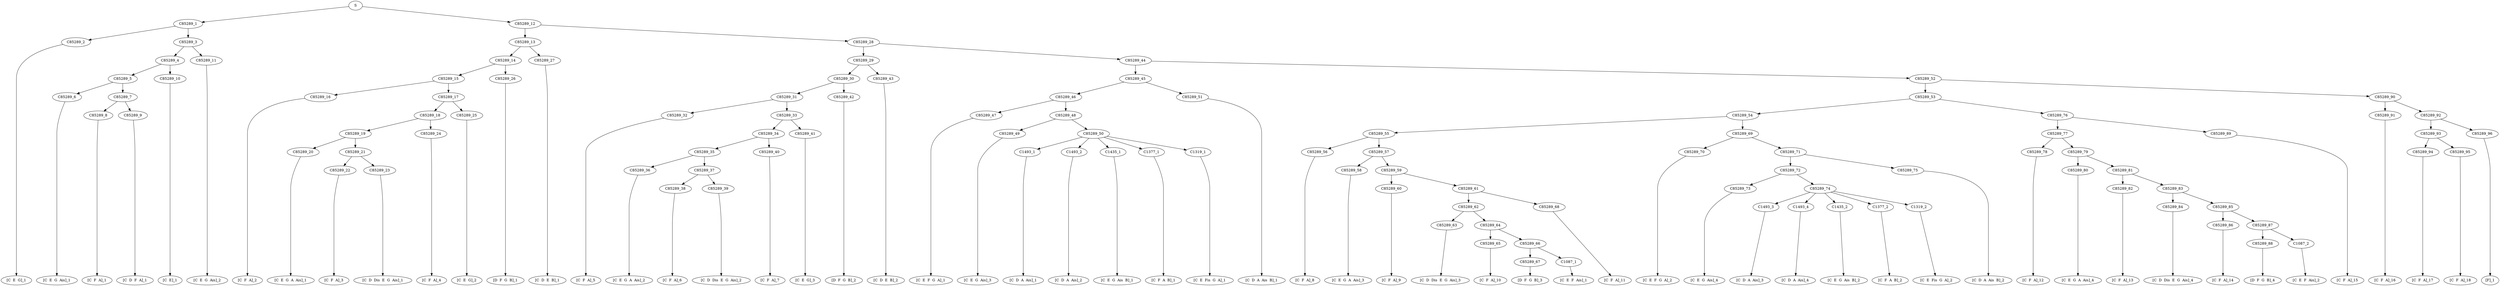 digraph sample{
"S" -> "C85289_1";
"C85289_1" -> "C85289_2";
"C85289_2" -> "[C  E  G]_1";
"C85289_1" -> "C85289_3";
"C85289_3" -> "C85289_4";
"C85289_4" -> "C85289_5";
"C85289_5" -> "C85289_6";
"C85289_6" -> "[C  E  G  Ais]_1";
"C85289_5" -> "C85289_7";
"C85289_7" -> "C85289_8";
"C85289_8" -> "[C  F  A]_1";
"C85289_7" -> "C85289_9";
"C85289_9" -> "[C  D  F  A]_1";
"C85289_4" -> "C85289_10";
"C85289_10" -> "[C  E]_1";
"C85289_3" -> "C85289_11";
"C85289_11" -> "[C  E  G  Ais]_2";
"S" -> "C85289_12";
"C85289_12" -> "C85289_13";
"C85289_13" -> "C85289_14";
"C85289_14" -> "C85289_15";
"C85289_15" -> "C85289_16";
"C85289_16" -> "[C  F  A]_2";
"C85289_15" -> "C85289_17";
"C85289_17" -> "C85289_18";
"C85289_18" -> "C85289_19";
"C85289_19" -> "C85289_20";
"C85289_20" -> "[C  E  G  A  Ais]_1";
"C85289_19" -> "C85289_21";
"C85289_21" -> "C85289_22";
"C85289_22" -> "[C  F  A]_3";
"C85289_21" -> "C85289_23";
"C85289_23" -> "[C  D  Dis  E  G  Ais]_1";
"C85289_18" -> "C85289_24";
"C85289_24" -> "[C  F  A]_4";
"C85289_17" -> "C85289_25";
"C85289_25" -> "[C  E  G]_2";
"C85289_14" -> "C85289_26";
"C85289_26" -> "[D  F  G  B]_1";
"C85289_13" -> "C85289_27";
"C85289_27" -> "[C  D  E  B]_1";
"C85289_12" -> "C85289_28";
"C85289_28" -> "C85289_29";
"C85289_29" -> "C85289_30";
"C85289_30" -> "C85289_31";
"C85289_31" -> "C85289_32";
"C85289_32" -> "[C  F  A]_5";
"C85289_31" -> "C85289_33";
"C85289_33" -> "C85289_34";
"C85289_34" -> "C85289_35";
"C85289_35" -> "C85289_36";
"C85289_36" -> "[C  E  G  A  Ais]_2";
"C85289_35" -> "C85289_37";
"C85289_37" -> "C85289_38";
"C85289_38" -> "[C  F  A]_6";
"C85289_37" -> "C85289_39";
"C85289_39" -> "[C  D  Dis  E  G  Ais]_2";
"C85289_34" -> "C85289_40";
"C85289_40" -> "[C  F  A]_7";
"C85289_33" -> "C85289_41";
"C85289_41" -> "[C  E  G]_3";
"C85289_30" -> "C85289_42";
"C85289_42" -> "[D  F  G  B]_2";
"C85289_29" -> "C85289_43";
"C85289_43" -> "[C  D  E  B]_2";
"C85289_28" -> "C85289_44";
"C85289_44" -> "C85289_45";
"C85289_45" -> "C85289_46";
"C85289_46" -> "C85289_47";
"C85289_47" -> "[C  E  F  G  A]_1";
"C85289_46" -> "C85289_48";
"C85289_48" -> "C85289_49";
"C85289_49" -> "[C  E  G  Ais]_3";
"C85289_48" -> "C85289_50";
"C85289_50" -> "C1493_1";
"C1493_1" -> "[C  D  A  Ais]_1";
"C85289_50" -> "C1493_2";
"C1493_2" -> "[C  D  A  Ais]_2";
"C85289_50" -> "C1435_1";
"C1435_1" -> "[C  E  G  Ais  B]_1";
"C85289_50" -> "C1377_1";
"C1377_1" -> "[C  F  A  B]_1";
"C85289_50" -> "C1319_1";
"C1319_1" -> "[C  E  Fis  G  A]_1";
"C85289_45" -> "C85289_51";
"C85289_51" -> "[C  D  A  Ais  B]_1";
"C85289_44" -> "C85289_52";
"C85289_52" -> "C85289_53";
"C85289_53" -> "C85289_54";
"C85289_54" -> "C85289_55";
"C85289_55" -> "C85289_56";
"C85289_56" -> "[C  F  A]_8";
"C85289_55" -> "C85289_57";
"C85289_57" -> "C85289_58";
"C85289_58" -> "[C  E  G  A  Ais]_3";
"C85289_57" -> "C85289_59";
"C85289_59" -> "C85289_60";
"C85289_60" -> "[C  F  A]_9";
"C85289_59" -> "C85289_61";
"C85289_61" -> "C85289_62";
"C85289_62" -> "C85289_63";
"C85289_63" -> "[C  D  Dis  E  G  Ais]_3";
"C85289_62" -> "C85289_64";
"C85289_64" -> "C85289_65";
"C85289_65" -> "[C  F  A]_10";
"C85289_64" -> "C85289_66";
"C85289_66" -> "C85289_67";
"C85289_67" -> "[D  F  G  B]_3";
"C85289_66" -> "C1087_1";
"C1087_1" -> "[C  E  F  Ais]_1";
"C85289_61" -> "C85289_68";
"C85289_68" -> "[C  F  A]_11";
"C85289_54" -> "C85289_69";
"C85289_69" -> "C85289_70";
"C85289_70" -> "[C  E  F  G  A]_2";
"C85289_69" -> "C85289_71";
"C85289_71" -> "C85289_72";
"C85289_72" -> "C85289_73";
"C85289_73" -> "[C  E  G  Ais]_4";
"C85289_72" -> "C85289_74";
"C85289_74" -> "C1493_3";
"C1493_3" -> "[C  D  A  Ais]_3";
"C85289_74" -> "C1493_4";
"C1493_4" -> "[C  D  A  Ais]_4";
"C85289_74" -> "C1435_2";
"C1435_2" -> "[C  E  G  Ais  B]_2";
"C85289_74" -> "C1377_2";
"C1377_2" -> "[C  F  A  B]_2";
"C85289_74" -> "C1319_2";
"C1319_2" -> "[C  E  Fis  G  A]_2";
"C85289_71" -> "C85289_75";
"C85289_75" -> "[C  D  A  Ais  B]_2";
"C85289_53" -> "C85289_76";
"C85289_76" -> "C85289_77";
"C85289_77" -> "C85289_78";
"C85289_78" -> "[C  F  A]_12";
"C85289_77" -> "C85289_79";
"C85289_79" -> "C85289_80";
"C85289_80" -> "[C  E  G  A  Ais]_4";
"C85289_79" -> "C85289_81";
"C85289_81" -> "C85289_82";
"C85289_82" -> "[C  F  A]_13";
"C85289_81" -> "C85289_83";
"C85289_83" -> "C85289_84";
"C85289_84" -> "[C  D  Dis  E  G  Ais]_4";
"C85289_83" -> "C85289_85";
"C85289_85" -> "C85289_86";
"C85289_86" -> "[C  F  A]_14";
"C85289_85" -> "C85289_87";
"C85289_87" -> "C85289_88";
"C85289_88" -> "[D  F  G  B]_4";
"C85289_87" -> "C1087_2";
"C1087_2" -> "[C  E  F  Ais]_2";
"C85289_76" -> "C85289_89";
"C85289_89" -> "[C  F  A]_15";
"C85289_52" -> "C85289_90";
"C85289_90" -> "C85289_91";
"C85289_91" -> "[C  F  A]_16";
"C85289_90" -> "C85289_92";
"C85289_92" -> "C85289_93";
"C85289_93" -> "C85289_94";
"C85289_94" -> "[C  F  A]_17";
"C85289_93" -> "C85289_95";
"C85289_95" -> "[C  F  A]_18";
"C85289_92" -> "C85289_96";
"C85289_96" -> "[F]_1";

{rank = min; "S";}
{rank = same; "C85289_1"; "C85289_12";}
{rank = same; "C85289_2"; "C85289_3"; "C85289_13"; "C85289_28";}
{rank = same; "C85289_4"; "C85289_11"; "C85289_14"; "C85289_27"; "C85289_29"; "C85289_44";}
{rank = same; "C85289_5"; "C85289_10"; "C85289_15"; "C85289_26"; "C85289_30"; "C85289_43"; "C85289_45"; "C85289_52";}
{rank = same; "C85289_6"; "C85289_7"; "C85289_16"; "C85289_17"; "C85289_31"; "C85289_42"; "C85289_46"; "C85289_51"; "C85289_53"; "C85289_90";}
{rank = same; "C85289_8"; "C85289_9"; "C85289_18"; "C85289_25"; "C85289_32"; "C85289_33"; "C85289_47"; "C85289_48"; "C85289_54"; "C85289_76"; "C85289_91"; "C85289_92";}
{rank = same; "C85289_19"; "C85289_24"; "C85289_34"; "C85289_41"; "C85289_49"; "C85289_50"; "C85289_55"; "C85289_69"; "C85289_77"; "C85289_89"; "C85289_93"; "C85289_96";}
{rank = same; "C85289_20"; "C85289_21"; "C85289_35"; "C85289_40"; "C1493_1"; "C1493_2"; "C1435_1"; "C1377_1"; "C1319_1"; "C85289_56"; "C85289_57"; "C85289_70"; "C85289_71"; "C85289_78"; "C85289_79"; "C85289_94"; "C85289_95";}
{rank = same; "C85289_22"; "C85289_23"; "C85289_36"; "C85289_37"; "C85289_58"; "C85289_59"; "C85289_72"; "C85289_75"; "C85289_80"; "C85289_81";}
{rank = same; "C85289_38"; "C85289_39"; "C85289_60"; "C85289_61"; "C85289_73"; "C85289_74"; "C85289_82"; "C85289_83";}
{rank = same; "C85289_62"; "C85289_68"; "C1493_3"; "C1493_4"; "C1435_2"; "C1377_2"; "C1319_2"; "C85289_84"; "C85289_85";}
{rank = same; "C85289_63"; "C85289_64"; "C85289_86"; "C85289_87";}
{rank = same; "C85289_65"; "C85289_66"; "C85289_88"; "C1087_2";}
{rank = same; "C85289_67"; "C1087_1";}
{rank = same; "[C  D  A  Ais  B]_1"; "[C  D  A  Ais  B]_2"; "[C  D  A  Ais]_1"; "[C  D  A  Ais]_2"; "[C  D  A  Ais]_3"; "[C  D  A  Ais]_4"; "[C  D  Dis  E  G  Ais]_1"; "[C  D  Dis  E  G  Ais]_2"; "[C  D  Dis  E  G  Ais]_3"; "[C  D  Dis  E  G  Ais]_4"; "[C  D  E  B]_1"; "[C  D  E  B]_2"; "[C  D  F  A]_1"; "[C  E  F  Ais]_1"; "[C  E  F  Ais]_2"; "[C  E  F  G  A]_1"; "[C  E  F  G  A]_2"; "[C  E  Fis  G  A]_1"; "[C  E  Fis  G  A]_2"; "[C  E  G  A  Ais]_1"; "[C  E  G  A  Ais]_2"; "[C  E  G  A  Ais]_3"; "[C  E  G  A  Ais]_4"; "[C  E  G  Ais  B]_1"; "[C  E  G  Ais  B]_2"; "[C  E  G  Ais]_1"; "[C  E  G  Ais]_2"; "[C  E  G  Ais]_3"; "[C  E  G  Ais]_4"; "[C  E  G]_1"; "[C  E  G]_2"; "[C  E  G]_3"; "[C  E]_1"; "[C  F  A  B]_1"; "[C  F  A  B]_2"; "[C  F  A]_1"; "[C  F  A]_2"; "[C  F  A]_3"; "[C  F  A]_4"; "[C  F  A]_5"; "[C  F  A]_6"; "[C  F  A]_7"; "[C  F  A]_8"; "[C  F  A]_9"; "[C  F  A]_10"; "[C  F  A]_11"; "[C  F  A]_12"; "[C  F  A]_13"; "[C  F  A]_14"; "[C  F  A]_15"; "[C  F  A]_16"; "[C  F  A]_17"; "[C  F  A]_18"; "[D  F  G  B]_1"; "[D  F  G  B]_2"; "[D  F  G  B]_3"; "[D  F  G  B]_4"; "[F]_1";}
}